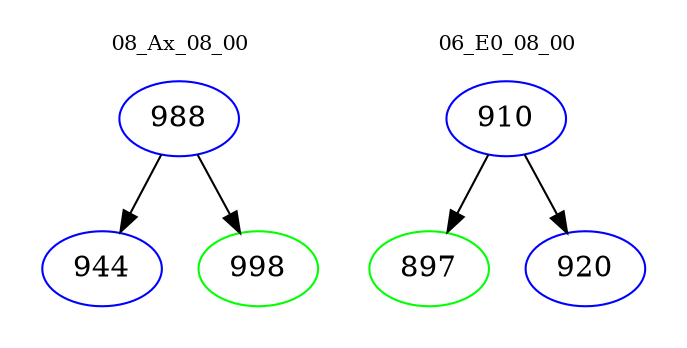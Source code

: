 digraph{
subgraph cluster_0 {
color = white
label = "08_Ax_08_00";
fontsize=10;
T0_988 [label="988", color="blue"]
T0_988 -> T0_944 [color="black"]
T0_944 [label="944", color="blue"]
T0_988 -> T0_998 [color="black"]
T0_998 [label="998", color="green"]
}
subgraph cluster_1 {
color = white
label = "06_E0_08_00";
fontsize=10;
T1_910 [label="910", color="blue"]
T1_910 -> T1_897 [color="black"]
T1_897 [label="897", color="green"]
T1_910 -> T1_920 [color="black"]
T1_920 [label="920", color="blue"]
}
}
